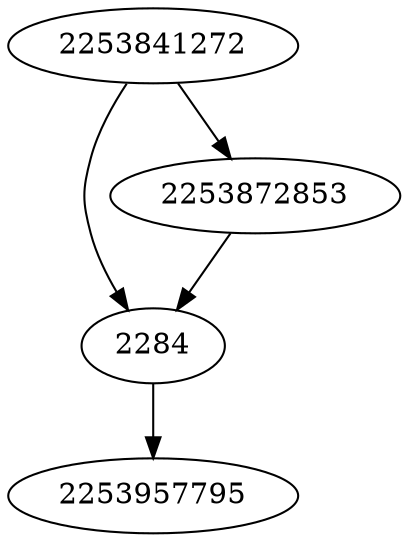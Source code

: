 strict digraph  {
2253841272;
2253957795;
2284;
2253872853;
2253841272 -> 2284;
2253841272 -> 2253872853;
2284 -> 2253957795;
2253872853 -> 2284;
}
